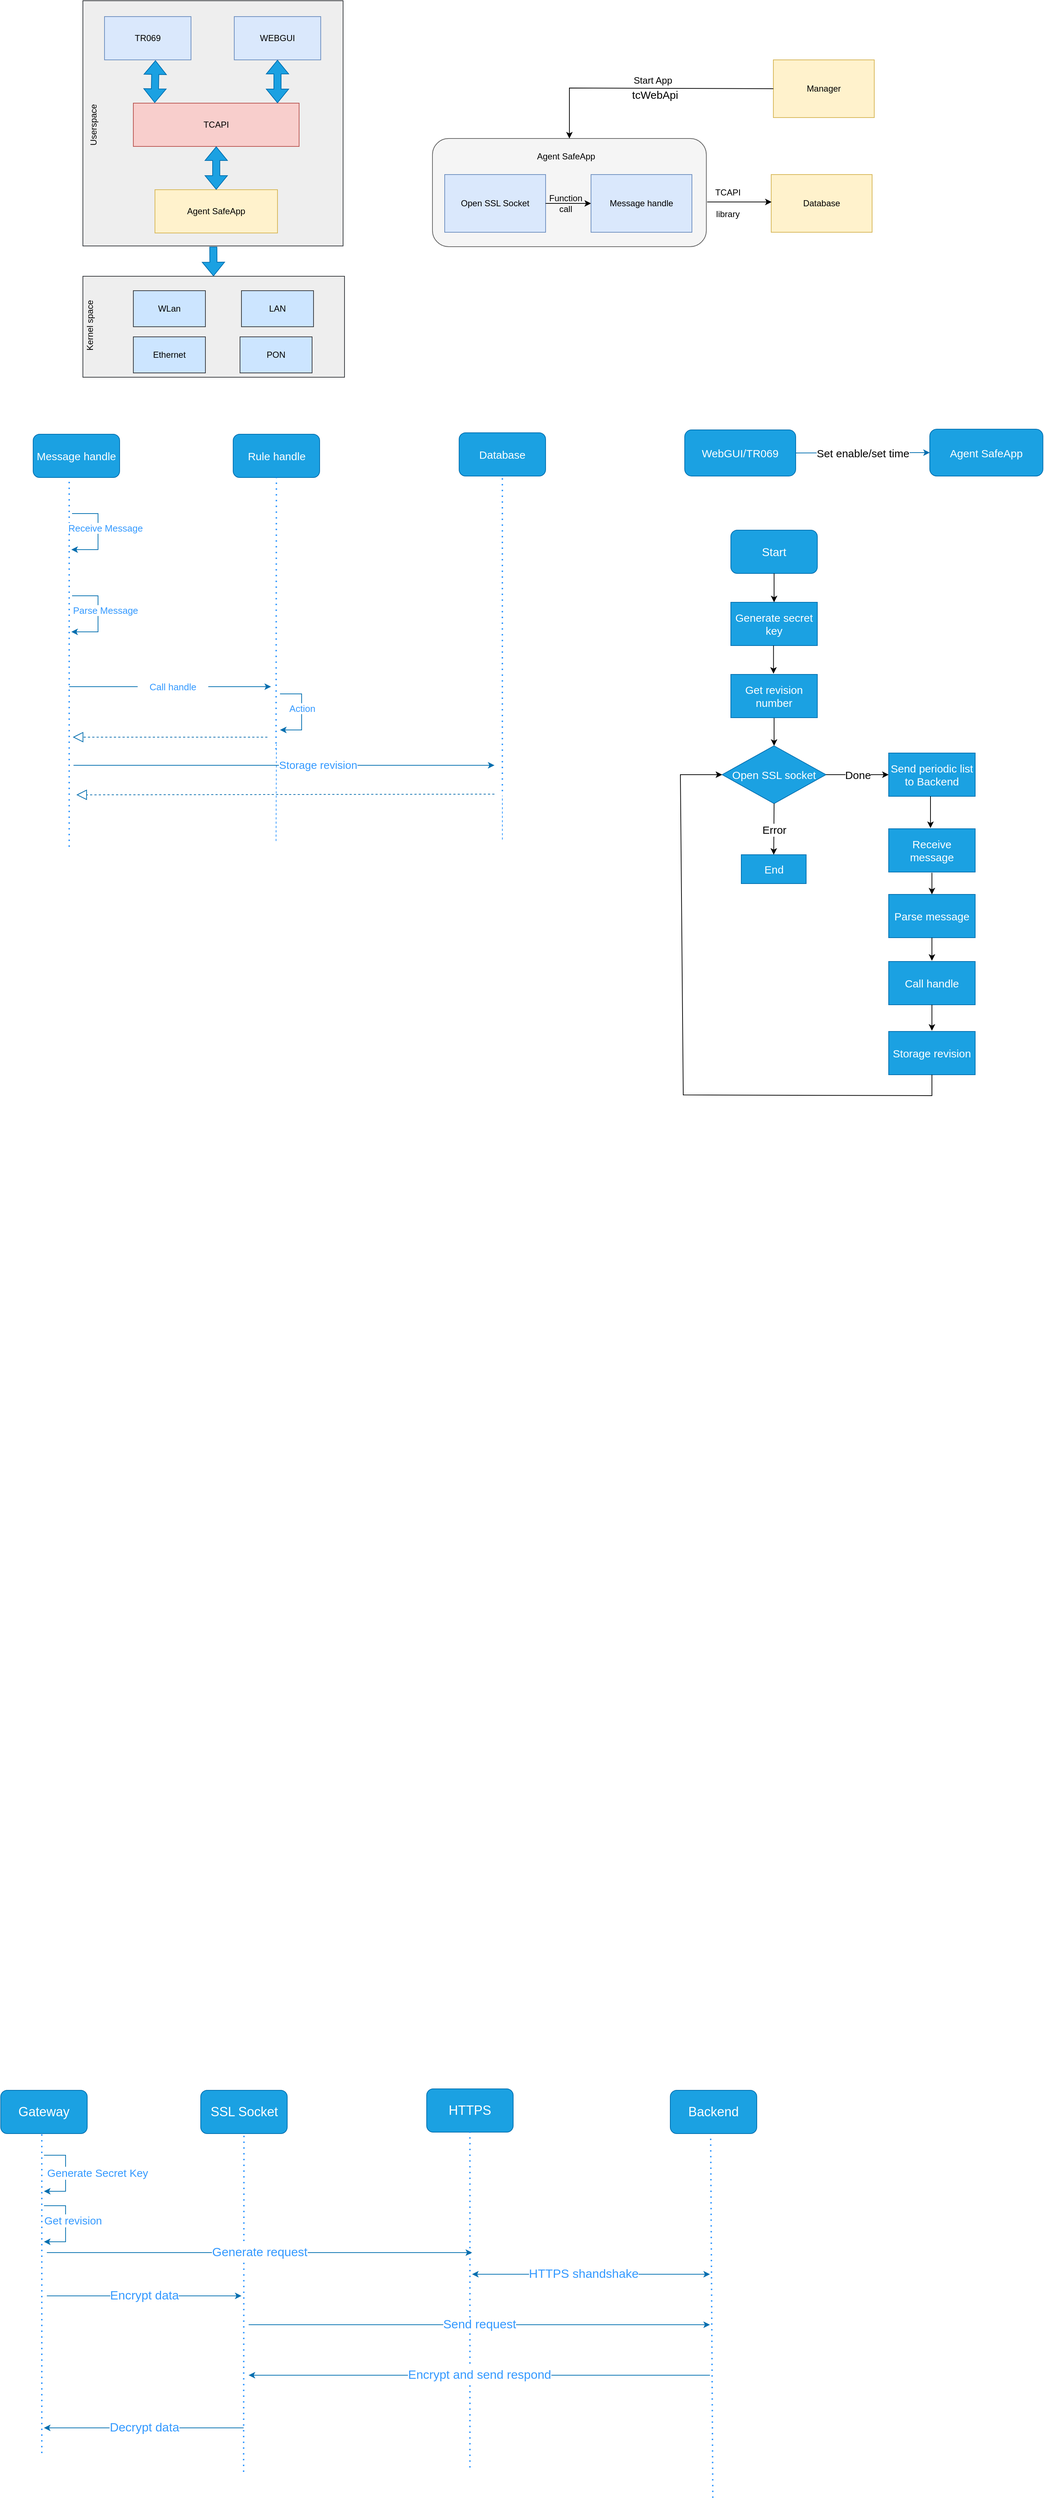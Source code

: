 <mxfile version="17.1.2" type="github">
  <diagram id="qp7meZ9fyToWihRMTy-W" name="Page-1">
    <mxGraphModel dx="1021" dy="529" grid="0" gridSize="10" guides="1" tooltips="1" connect="1" arrows="1" fold="1" page="1" pageScale="1" pageWidth="150000" pageHeight="150000" math="0" shadow="0">
      <root>
        <mxCell id="0" />
        <mxCell id="1" parent="0" />
        <mxCell id="oRzCMFhJWEvcP08ix0-i-83" value="" style="endArrow=none;dashed=1;html=1;rounded=0;fontSize=15;entryX=0.5;entryY=1;entryDx=0;entryDy=0;fontColor=#3399FF;strokeColor=#3399FF;" edge="1" parent="1">
          <mxGeometry width="50" height="50" relative="1" as="geometry">
            <mxPoint x="478" y="1283" as="sourcePoint" />
            <mxPoint x="478.5" y="1149" as="targetPoint" />
            <Array as="points" />
          </mxGeometry>
        </mxCell>
        <mxCell id="mK8-xpyxY12oYqtk83cb-34" value="" style="rounded=1;whiteSpace=wrap;html=1;fillColor=#f5f5f5;fontColor=#333333;strokeColor=#666666;" parent="1" vertex="1">
          <mxGeometry x="695" y="309" width="380" height="150" as="geometry" />
        </mxCell>
        <mxCell id="mK8-xpyxY12oYqtk83cb-23" value="" style="rounded=0;whiteSpace=wrap;html=1;fillColor=#eeeeee;strokeColor=#36393d;" parent="1" vertex="1">
          <mxGeometry x="210" y="500" width="363" height="140" as="geometry" />
        </mxCell>
        <mxCell id="mK8-xpyxY12oYqtk83cb-22" value="" style="rounded=0;whiteSpace=wrap;html=1;fillColor=#eeeeee;strokeColor=#36393d;" parent="1" vertex="1">
          <mxGeometry x="210" y="118" width="361" height="340" as="geometry" />
        </mxCell>
        <mxCell id="mK8-xpyxY12oYqtk83cb-6" value="TR069" style="rounded=0;whiteSpace=wrap;html=1;fillColor=#dae8fc;strokeColor=#6c8ebf;" parent="1" vertex="1">
          <mxGeometry x="240" y="140" width="120" height="60" as="geometry" />
        </mxCell>
        <mxCell id="mK8-xpyxY12oYqtk83cb-7" value="WEBGUI" style="rounded=0;whiteSpace=wrap;html=1;fillColor=#dae8fc;strokeColor=#6c8ebf;" parent="1" vertex="1">
          <mxGeometry x="420" y="140" width="120" height="60" as="geometry" />
        </mxCell>
        <mxCell id="mK8-xpyxY12oYqtk83cb-8" value="TCAPI" style="rounded=0;whiteSpace=wrap;html=1;fillColor=#f8cecc;strokeColor=#b85450;" parent="1" vertex="1">
          <mxGeometry x="280" y="260" width="230" height="60" as="geometry" />
        </mxCell>
        <mxCell id="mK8-xpyxY12oYqtk83cb-10" value="Agent SafeApp" style="rounded=0;whiteSpace=wrap;html=1;fillColor=#fff2cc;strokeColor=#d6b656;" parent="1" vertex="1">
          <mxGeometry x="310" y="380" width="170" height="60" as="geometry" />
        </mxCell>
        <mxCell id="mK8-xpyxY12oYqtk83cb-11" value="" style="shape=flexArrow;endArrow=classic;startArrow=classic;html=1;rounded=0;exitX=0.129;exitY=-0.006;exitDx=0;exitDy=0;exitPerimeter=0;entryX=0.589;entryY=1.011;entryDx=0;entryDy=0;entryPerimeter=0;fillColor=#1ba1e2;strokeColor=#006EAF;" parent="1" source="mK8-xpyxY12oYqtk83cb-8" target="mK8-xpyxY12oYqtk83cb-6" edge="1">
          <mxGeometry width="100" height="100" relative="1" as="geometry">
            <mxPoint x="240" y="320" as="sourcePoint" />
            <mxPoint x="340" y="220" as="targetPoint" />
          </mxGeometry>
        </mxCell>
        <mxCell id="mK8-xpyxY12oYqtk83cb-12" value="" style="shape=flexArrow;endArrow=classic;startArrow=classic;html=1;rounded=0;entryX=0.808;entryY=1;entryDx=0;entryDy=0;entryPerimeter=0;fillColor=#1ba1e2;strokeColor=#006EAF;" parent="1" edge="1">
          <mxGeometry width="100" height="100" relative="1" as="geometry">
            <mxPoint x="480" y="260" as="sourcePoint" />
            <mxPoint x="480" y="200" as="targetPoint" />
          </mxGeometry>
        </mxCell>
        <mxCell id="mK8-xpyxY12oYqtk83cb-13" value="" style="shape=flexArrow;endArrow=classic;startArrow=classic;html=1;rounded=0;entryX=0.5;entryY=1;entryDx=0;entryDy=0;exitX=0.5;exitY=0;exitDx=0;exitDy=0;fillColor=#1ba1e2;strokeColor=#006EAF;" parent="1" source="mK8-xpyxY12oYqtk83cb-10" target="mK8-xpyxY12oYqtk83cb-8" edge="1">
          <mxGeometry width="100" height="100" relative="1" as="geometry">
            <mxPoint x="395.2" y="420" as="sourcePoint" />
            <mxPoint x="394.66" y="340" as="targetPoint" />
          </mxGeometry>
        </mxCell>
        <mxCell id="mK8-xpyxY12oYqtk83cb-16" value="Ethernet" style="rounded=0;whiteSpace=wrap;html=1;fillColor=#cce5ff;strokeColor=#36393d;" parent="1" vertex="1">
          <mxGeometry x="280" y="584" width="100" height="50" as="geometry" />
        </mxCell>
        <mxCell id="mK8-xpyxY12oYqtk83cb-17" value="WLan" style="rounded=0;whiteSpace=wrap;html=1;fillColor=#cce5ff;strokeColor=#36393d;" parent="1" vertex="1">
          <mxGeometry x="280" y="520" width="100" height="50" as="geometry" />
        </mxCell>
        <mxCell id="mK8-xpyxY12oYqtk83cb-18" value="LAN" style="rounded=0;whiteSpace=wrap;html=1;fillColor=#cce5ff;strokeColor=#36393d;" parent="1" vertex="1">
          <mxGeometry x="430" y="520" width="100" height="50" as="geometry" />
        </mxCell>
        <mxCell id="mK8-xpyxY12oYqtk83cb-19" value="PON" style="rounded=0;whiteSpace=wrap;html=1;fillColor=#cce5ff;strokeColor=#36393d;" parent="1" vertex="1">
          <mxGeometry x="428" y="584" width="100" height="50" as="geometry" />
        </mxCell>
        <mxCell id="mK8-xpyxY12oYqtk83cb-24" value="Userspace" style="text;html=1;strokeColor=none;fillColor=none;align=center;verticalAlign=middle;whiteSpace=wrap;rounded=0;rotation=-90;" parent="1" vertex="1">
          <mxGeometry x="170" y="270" width="110" height="40" as="geometry" />
        </mxCell>
        <mxCell id="mK8-xpyxY12oYqtk83cb-25" value="Kernel space" style="text;html=1;strokeColor=none;fillColor=none;align=center;verticalAlign=middle;whiteSpace=wrap;rounded=0;rotation=-90;" parent="1" vertex="1">
          <mxGeometry x="165" y="548" width="110" height="40" as="geometry" />
        </mxCell>
        <mxCell id="mK8-xpyxY12oYqtk83cb-28" value="" style="shape=flexArrow;endArrow=classic;html=1;rounded=0;fillColor=#1ba1e2;strokeColor=#006EAF;" parent="1" target="mK8-xpyxY12oYqtk83cb-23" edge="1">
          <mxGeometry width="50" height="50" relative="1" as="geometry">
            <mxPoint x="391" y="459" as="sourcePoint" />
            <mxPoint x="389" y="497" as="targetPoint" />
          </mxGeometry>
        </mxCell>
        <mxCell id="mK8-xpyxY12oYqtk83cb-30" value="Open SSL Socket" style="rounded=0;whiteSpace=wrap;html=1;fillColor=#dae8fc;strokeColor=#6c8ebf;" parent="1" vertex="1">
          <mxGeometry x="712" y="359" width="140" height="80" as="geometry" />
        </mxCell>
        <mxCell id="mK8-xpyxY12oYqtk83cb-31" value="Message handle" style="rounded=0;whiteSpace=wrap;html=1;fillColor=#dae8fc;strokeColor=#6c8ebf;" parent="1" vertex="1">
          <mxGeometry x="915" y="359" width="140" height="80" as="geometry" />
        </mxCell>
        <mxCell id="mK8-xpyxY12oYqtk83cb-32" value="Database" style="rounded=0;whiteSpace=wrap;html=1;fillColor=#fff2cc;strokeColor=#d6b656;" parent="1" vertex="1">
          <mxGeometry x="1165" y="359" width="140" height="80" as="geometry" />
        </mxCell>
        <mxCell id="mK8-xpyxY12oYqtk83cb-33" value="Manager" style="rounded=0;whiteSpace=wrap;html=1;fillColor=#fff2cc;strokeColor=#d6b656;" parent="1" vertex="1">
          <mxGeometry x="1168" y="200" width="140" height="80" as="geometry" />
        </mxCell>
        <mxCell id="mK8-xpyxY12oYqtk83cb-35" value="" style="endArrow=classic;html=1;rounded=0;exitX=1;exitY=0.5;exitDx=0;exitDy=0;entryX=0;entryY=0.5;entryDx=0;entryDy=0;" parent="1" source="mK8-xpyxY12oYqtk83cb-30" target="mK8-xpyxY12oYqtk83cb-31" edge="1">
          <mxGeometry width="50" height="50" relative="1" as="geometry">
            <mxPoint x="855" y="419" as="sourcePoint" />
            <mxPoint x="905" y="369" as="targetPoint" />
          </mxGeometry>
        </mxCell>
        <mxCell id="oRzCMFhJWEvcP08ix0-i-1" value="Agent SafeApp" style="text;html=1;strokeColor=none;fillColor=none;align=center;verticalAlign=middle;whiteSpace=wrap;rounded=0;" vertex="1" parent="1">
          <mxGeometry x="797.5" y="319" width="165" height="30" as="geometry" />
        </mxCell>
        <mxCell id="oRzCMFhJWEvcP08ix0-i-2" value="" style="endArrow=classic;html=1;rounded=0;entryX=0.5;entryY=0;entryDx=0;entryDy=0;exitX=0;exitY=0.5;exitDx=0;exitDy=0;" edge="1" parent="1" source="mK8-xpyxY12oYqtk83cb-33" target="mK8-xpyxY12oYqtk83cb-34">
          <mxGeometry width="50" height="50" relative="1" as="geometry">
            <mxPoint x="825" y="269" as="sourcePoint" />
            <mxPoint x="875" y="219" as="targetPoint" />
            <Array as="points">
              <mxPoint x="885" y="239" />
            </Array>
          </mxGeometry>
        </mxCell>
        <mxCell id="oRzCMFhJWEvcP08ix0-i-3" value="Start App" style="text;html=1;strokeColor=none;fillColor=none;align=center;verticalAlign=middle;whiteSpace=wrap;rounded=0;fontSize=13;" vertex="1" parent="1">
          <mxGeometry x="927" y="213" width="148" height="30" as="geometry" />
        </mxCell>
        <mxCell id="oRzCMFhJWEvcP08ix0-i-4" value="" style="endArrow=classic;html=1;rounded=0;entryX=0.004;entryY=0.475;entryDx=0;entryDy=0;exitX=1.003;exitY=0.587;exitDx=0;exitDy=0;exitPerimeter=0;entryPerimeter=0;" edge="1" parent="1" source="mK8-xpyxY12oYqtk83cb-34" target="mK8-xpyxY12oYqtk83cb-32">
          <mxGeometry width="50" height="50" relative="1" as="geometry">
            <mxPoint x="1075" y="449" as="sourcePoint" />
            <mxPoint x="1125" y="399" as="targetPoint" />
          </mxGeometry>
        </mxCell>
        <mxCell id="oRzCMFhJWEvcP08ix0-i-5" value="TCAPI" style="text;html=1;strokeColor=none;fillColor=none;align=center;verticalAlign=middle;whiteSpace=wrap;rounded=0;" vertex="1" parent="1">
          <mxGeometry x="1075" y="369" width="60" height="30" as="geometry" />
        </mxCell>
        <mxCell id="oRzCMFhJWEvcP08ix0-i-6" value="library" style="text;html=1;strokeColor=none;fillColor=none;align=center;verticalAlign=middle;whiteSpace=wrap;rounded=0;" vertex="1" parent="1">
          <mxGeometry x="1075" y="399" width="60" height="30" as="geometry" />
        </mxCell>
        <mxCell id="oRzCMFhJWEvcP08ix0-i-10" value="Function&lt;br&gt;call" style="text;html=1;strokeColor=none;fillColor=none;align=center;verticalAlign=middle;whiteSpace=wrap;rounded=0;" vertex="1" parent="1">
          <mxGeometry x="850" y="379" width="60" height="40" as="geometry" />
        </mxCell>
        <mxCell id="oRzCMFhJWEvcP08ix0-i-14" value="" style="endArrow=none;dashed=1;html=1;dashPattern=1 3;strokeWidth=2;rounded=0;fontColor=#3399FF;strokeColor=#3399FF;" edge="1" parent="1">
          <mxGeometry width="50" height="50" relative="1" as="geometry">
            <mxPoint x="191" y="1291" as="sourcePoint" />
            <mxPoint x="191" y="779" as="targetPoint" />
          </mxGeometry>
        </mxCell>
        <mxCell id="oRzCMFhJWEvcP08ix0-i-15" value="Message handle" style="rounded=1;whiteSpace=wrap;html=1;fillColor=#1ba1e2;fontColor=#ffffff;strokeColor=#006EAF;fontSize=15;" vertex="1" parent="1">
          <mxGeometry x="141" y="719" width="120" height="60" as="geometry" />
        </mxCell>
        <mxCell id="oRzCMFhJWEvcP08ix0-i-21" value="&lt;font style=&quot;font-size: 13px&quot;&gt;Parse Message&lt;/font&gt;" style="endArrow=classic;html=1;rounded=0;fillColor=#1ba1e2;strokeColor=#006EAF;fontColor=#3399FF;" edge="1" parent="1">
          <mxGeometry x="-0.091" y="10" relative="1" as="geometry">
            <mxPoint x="195" y="943" as="sourcePoint" />
            <mxPoint x="194" y="993" as="targetPoint" />
            <Array as="points">
              <mxPoint x="231" y="943" />
              <mxPoint x="231" y="993" />
            </Array>
            <mxPoint as="offset" />
          </mxGeometry>
        </mxCell>
        <mxCell id="oRzCMFhJWEvcP08ix0-i-25" value="Rule handle" style="rounded=1;whiteSpace=wrap;html=1;fillColor=#1ba1e2;fontColor=#ffffff;strokeColor=#006EAF;fontSize=15;" vertex="1" parent="1">
          <mxGeometry x="418.5" y="719" width="120" height="60" as="geometry" />
        </mxCell>
        <mxCell id="oRzCMFhJWEvcP08ix0-i-26" value="" style="endArrow=none;dashed=1;html=1;dashPattern=1 3;strokeWidth=2;rounded=0;entryX=0.5;entryY=1;entryDx=0;entryDy=0;fontColor=#3399FF;strokeColor=#3399FF;" edge="1" parent="1" target="oRzCMFhJWEvcP08ix0-i-25">
          <mxGeometry width="50" height="50" relative="1" as="geometry">
            <mxPoint x="478" y="1156" as="sourcePoint" />
            <mxPoint x="541" y="829" as="targetPoint" />
          </mxGeometry>
        </mxCell>
        <mxCell id="oRzCMFhJWEvcP08ix0-i-28" value="" style="endArrow=classic;html=1;rounded=0;fillColor=#1ba1e2;strokeColor=#006EAF;startArrow=none;" edge="1" parent="1" source="oRzCMFhJWEvcP08ix0-i-30">
          <mxGeometry width="50" height="50" relative="1" as="geometry">
            <mxPoint x="201" y="1069" as="sourcePoint" />
            <mxPoint x="471" y="1069" as="targetPoint" />
          </mxGeometry>
        </mxCell>
        <mxCell id="oRzCMFhJWEvcP08ix0-i-29" value="&lt;font style=&quot;font-size: 13px&quot;&gt;Action&lt;/font&gt;" style="endArrow=classic;html=1;rounded=0;fillColor=#1ba1e2;strokeColor=#006EAF;fontColor=#3399FF;" edge="1" parent="1">
          <mxGeometry x="-0.091" relative="1" as="geometry">
            <mxPoint x="483.5" y="1079" as="sourcePoint" />
            <mxPoint x="483.5" y="1129" as="targetPoint" />
            <Array as="points">
              <mxPoint x="513.5" y="1079" />
              <mxPoint x="513.5" y="1129" />
            </Array>
            <mxPoint as="offset" />
          </mxGeometry>
        </mxCell>
        <mxCell id="oRzCMFhJWEvcP08ix0-i-32" value="" style="endArrow=block;dashed=1;endFill=0;endSize=12;html=1;rounded=0;fillColor=#1ba1e2;strokeColor=#006EAF;" edge="1" parent="1">
          <mxGeometry width="160" relative="1" as="geometry">
            <mxPoint x="466" y="1139" as="sourcePoint" />
            <mxPoint x="196" y="1139" as="targetPoint" />
          </mxGeometry>
        </mxCell>
        <mxCell id="oRzCMFhJWEvcP08ix0-i-43" value="Open SSL socket" style="rhombus;whiteSpace=wrap;html=1;fillColor=#1ba1e2;fontColor=#ffffff;strokeColor=#006EAF;fontSize=15;" vertex="1" parent="1">
          <mxGeometry x="1097" y="1151" width="144" height="80" as="geometry" />
        </mxCell>
        <mxCell id="oRzCMFhJWEvcP08ix0-i-47" value="" style="endArrow=classic;html=1;rounded=0;entryX=0.5;entryY=0;entryDx=0;entryDy=0;" edge="1" parent="1" target="oRzCMFhJWEvcP08ix0-i-43">
          <mxGeometry width="50" height="50" relative="1" as="geometry">
            <mxPoint x="1169" y="1102" as="sourcePoint" />
            <mxPoint x="1239" y="1102" as="targetPoint" />
          </mxGeometry>
        </mxCell>
        <mxCell id="oRzCMFhJWEvcP08ix0-i-48" value="End" style="rounded=0;whiteSpace=wrap;html=1;fillColor=#1ba1e2;fontColor=#ffffff;strokeColor=#006EAF;fontSize=15;" vertex="1" parent="1">
          <mxGeometry x="1123.5" y="1302" width="90" height="40" as="geometry" />
        </mxCell>
        <mxCell id="oRzCMFhJWEvcP08ix0-i-49" value="Receive message" style="rounded=0;whiteSpace=wrap;html=1;fillColor=#1ba1e2;fontColor=#ffffff;strokeColor=#006EAF;fontSize=15;" vertex="1" parent="1">
          <mxGeometry x="1328" y="1266" width="120" height="60" as="geometry" />
        </mxCell>
        <mxCell id="oRzCMFhJWEvcP08ix0-i-50" value="E" style="endArrow=classic;html=1;rounded=0;entryX=0.5;entryY=0;entryDx=0;entryDy=0;exitX=0.5;exitY=1;exitDx=0;exitDy=0;" edge="1" parent="1" source="oRzCMFhJWEvcP08ix0-i-43" target="oRzCMFhJWEvcP08ix0-i-48">
          <mxGeometry relative="1" as="geometry">
            <mxPoint x="1099" y="1252" as="sourcePoint" />
            <mxPoint x="1199" y="1252" as="targetPoint" />
          </mxGeometry>
        </mxCell>
        <mxCell id="oRzCMFhJWEvcP08ix0-i-51" value="Error" style="edgeLabel;resizable=0;html=1;align=center;verticalAlign=middle;fontSize=15;" connectable="0" vertex="1" parent="oRzCMFhJWEvcP08ix0-i-50">
          <mxGeometry relative="1" as="geometry" />
        </mxCell>
        <mxCell id="oRzCMFhJWEvcP08ix0-i-52" value="" style="endArrow=classic;html=1;rounded=0;exitX=1;exitY=0.5;exitDx=0;exitDy=0;entryX=0;entryY=0.5;entryDx=0;entryDy=0;" edge="1" parent="1" source="oRzCMFhJWEvcP08ix0-i-43" target="oRzCMFhJWEvcP08ix0-i-86">
          <mxGeometry relative="1" as="geometry">
            <mxPoint x="1219" y="1192" as="sourcePoint" />
            <mxPoint x="1319" y="1192" as="targetPoint" />
          </mxGeometry>
        </mxCell>
        <mxCell id="oRzCMFhJWEvcP08ix0-i-53" value="Done" style="edgeLabel;resizable=0;html=1;align=center;verticalAlign=middle;fontSize=15;" connectable="0" vertex="1" parent="oRzCMFhJWEvcP08ix0-i-52">
          <mxGeometry relative="1" as="geometry" />
        </mxCell>
        <mxCell id="oRzCMFhJWEvcP08ix0-i-54" value="Generate secret key" style="rounded=0;whiteSpace=wrap;html=1;fillColor=#1ba1e2;fontColor=#ffffff;strokeColor=#006EAF;fontSize=15;" vertex="1" parent="1">
          <mxGeometry x="1109" y="952" width="120" height="60" as="geometry" />
        </mxCell>
        <mxCell id="oRzCMFhJWEvcP08ix0-i-56" value="Start" style="rounded=1;whiteSpace=wrap;html=1;fillColor=#1ba1e2;fontColor=#ffffff;strokeColor=#006EAF;fontSize=16;" vertex="1" parent="1">
          <mxGeometry x="1109" y="852" width="120" height="60" as="geometry" />
        </mxCell>
        <mxCell id="oRzCMFhJWEvcP08ix0-i-57" value="" style="endArrow=classic;html=1;rounded=0;entryX=0.5;entryY=0;entryDx=0;entryDy=0;exitX=0.5;exitY=1;exitDx=0;exitDy=0;" edge="1" parent="1" source="oRzCMFhJWEvcP08ix0-i-56" target="oRzCMFhJWEvcP08ix0-i-54">
          <mxGeometry width="50" height="50" relative="1" as="geometry">
            <mxPoint x="1099" y="1012" as="sourcePoint" />
            <mxPoint x="1149" y="962" as="targetPoint" />
          </mxGeometry>
        </mxCell>
        <mxCell id="oRzCMFhJWEvcP08ix0-i-59" value="Get revision number" style="rounded=0;whiteSpace=wrap;html=1;fillColor=#1ba1e2;fontColor=#ffffff;strokeColor=#006EAF;fontSize=15;" vertex="1" parent="1">
          <mxGeometry x="1109" y="1052" width="120" height="60" as="geometry" />
        </mxCell>
        <mxCell id="oRzCMFhJWEvcP08ix0-i-62" value="" style="edgeStyle=orthogonalEdgeStyle;rounded=0;orthogonalLoop=1;jettySize=auto;html=1;" edge="1" parent="1">
          <mxGeometry relative="1" as="geometry">
            <mxPoint x="1168.2" y="1012" as="sourcePoint" />
            <mxPoint x="1168.2" y="1051" as="targetPoint" />
          </mxGeometry>
        </mxCell>
        <mxCell id="oRzCMFhJWEvcP08ix0-i-63" value="Parse message" style="rounded=0;whiteSpace=wrap;html=1;fillColor=#1ba1e2;fontColor=#ffffff;strokeColor=#006EAF;fontSize=15;" vertex="1" parent="1">
          <mxGeometry x="1328" y="1357" width="120" height="60" as="geometry" />
        </mxCell>
        <mxCell id="oRzCMFhJWEvcP08ix0-i-64" value="" style="endArrow=classic;html=1;rounded=0;entryX=0.5;entryY=0;entryDx=0;entryDy=0;" edge="1" parent="1" target="oRzCMFhJWEvcP08ix0-i-63">
          <mxGeometry width="50" height="50" relative="1" as="geometry">
            <mxPoint x="1388" y="1327" as="sourcePoint" />
            <mxPoint x="1598" y="1307" as="targetPoint" />
          </mxGeometry>
        </mxCell>
        <mxCell id="oRzCMFhJWEvcP08ix0-i-65" value="Call handle" style="rounded=0;whiteSpace=wrap;html=1;fillColor=#1ba1e2;fontColor=#ffffff;strokeColor=#006EAF;fontSize=15;" vertex="1" parent="1">
          <mxGeometry x="1328" y="1450" width="120" height="60" as="geometry" />
        </mxCell>
        <mxCell id="oRzCMFhJWEvcP08ix0-i-66" value="" style="endArrow=classic;html=1;rounded=0;exitX=0.5;exitY=1;exitDx=0;exitDy=0;" edge="1" parent="1" source="oRzCMFhJWEvcP08ix0-i-63">
          <mxGeometry width="50" height="50" relative="1" as="geometry">
            <mxPoint x="1385" y="1415" as="sourcePoint" />
            <mxPoint x="1388" y="1449" as="targetPoint" />
          </mxGeometry>
        </mxCell>
        <mxCell id="oRzCMFhJWEvcP08ix0-i-67" value="Storage revision" style="rounded=0;whiteSpace=wrap;html=1;fillColor=#1ba1e2;fontColor=#ffffff;strokeColor=#006EAF;fontSize=15;" vertex="1" parent="1">
          <mxGeometry x="1328" y="1547" width="120" height="60" as="geometry" />
        </mxCell>
        <mxCell id="oRzCMFhJWEvcP08ix0-i-68" value="" style="endArrow=classic;html=1;rounded=0;exitX=0.5;exitY=1;exitDx=0;exitDy=0;" edge="1" parent="1" source="oRzCMFhJWEvcP08ix0-i-65">
          <mxGeometry width="50" height="50" relative="1" as="geometry">
            <mxPoint x="1387.47" y="1587" as="sourcePoint" />
            <mxPoint x="1388" y="1546" as="targetPoint" />
          </mxGeometry>
        </mxCell>
        <mxCell id="oRzCMFhJWEvcP08ix0-i-69" value="" style="endArrow=classic;html=1;rounded=0;exitX=0.5;exitY=1;exitDx=0;exitDy=0;entryX=0;entryY=0.5;entryDx=0;entryDy=0;" edge="1" parent="1" source="oRzCMFhJWEvcP08ix0-i-67" target="oRzCMFhJWEvcP08ix0-i-43">
          <mxGeometry width="50" height="50" relative="1" as="geometry">
            <mxPoint x="1398.47" y="1492" as="sourcePoint" />
            <mxPoint x="1039" y="1182" as="targetPoint" />
            <Array as="points">
              <mxPoint x="1388" y="1636" />
              <mxPoint x="1043" y="1635" />
              <mxPoint x="1039" y="1191" />
            </Array>
          </mxGeometry>
        </mxCell>
        <mxCell id="oRzCMFhJWEvcP08ix0-i-71" value="&lt;font style=&quot;font-size: 15px&quot;&gt;Database&lt;/font&gt;" style="rounded=1;whiteSpace=wrap;html=1;fillColor=#1ba1e2;fontColor=#ffffff;strokeColor=#006EAF;" vertex="1" parent="1">
          <mxGeometry x="732" y="717" width="120" height="60" as="geometry" />
        </mxCell>
        <mxCell id="oRzCMFhJWEvcP08ix0-i-72" value="" style="endArrow=none;dashed=1;html=1;dashPattern=1 3;strokeWidth=2;rounded=0;entryX=0.5;entryY=1;entryDx=0;entryDy=0;fontColor=#3399FF;strokeColor=#3399FF;" edge="1" parent="1" target="oRzCMFhJWEvcP08ix0-i-71">
          <mxGeometry width="50" height="50" relative="1" as="geometry">
            <mxPoint x="792" y="1214" as="sourcePoint" />
            <mxPoint x="854.5" y="827" as="targetPoint" />
          </mxGeometry>
        </mxCell>
        <mxCell id="oRzCMFhJWEvcP08ix0-i-77" value="" style="endArrow=classic;html=1;rounded=0;fontSize=15;fillColor=#1ba1e2;strokeColor=#006EAF;" edge="1" parent="1">
          <mxGeometry relative="1" as="geometry">
            <mxPoint x="197" y="1178" as="sourcePoint" />
            <mxPoint x="781" y="1178" as="targetPoint" />
          </mxGeometry>
        </mxCell>
        <mxCell id="oRzCMFhJWEvcP08ix0-i-78" value="Storage revision" style="edgeLabel;resizable=0;html=1;align=center;verticalAlign=middle;fontSize=15;fontColor=#3399FF;" connectable="0" vertex="1" parent="oRzCMFhJWEvcP08ix0-i-77">
          <mxGeometry relative="1" as="geometry">
            <mxPoint x="47" y="-1" as="offset" />
          </mxGeometry>
        </mxCell>
        <mxCell id="oRzCMFhJWEvcP08ix0-i-81" value="" style="endArrow=block;dashed=1;endFill=0;endSize=12;html=1;rounded=0;fillColor=#1ba1e2;strokeColor=#006EAF;" edge="1" parent="1">
          <mxGeometry width="160" relative="1" as="geometry">
            <mxPoint x="781" y="1218.0" as="sourcePoint" />
            <mxPoint x="201" y="1219" as="targetPoint" />
          </mxGeometry>
        </mxCell>
        <mxCell id="oRzCMFhJWEvcP08ix0-i-85" value="" style="endArrow=none;dashed=1;html=1;rounded=0;fontSize=15;fontColor=#3399FF;strokeColor=#3399FF;" edge="1" parent="1">
          <mxGeometry width="50" height="50" relative="1" as="geometry">
            <mxPoint x="792" y="1281" as="sourcePoint" />
            <mxPoint x="792" y="1220" as="targetPoint" />
          </mxGeometry>
        </mxCell>
        <mxCell id="oRzCMFhJWEvcP08ix0-i-86" value="Send periodic list to Backend" style="rounded=0;whiteSpace=wrap;html=1;fillColor=#1ba1e2;fontColor=#ffffff;strokeColor=#006EAF;fontSize=15;" vertex="1" parent="1">
          <mxGeometry x="1328" y="1161" width="120" height="60" as="geometry" />
        </mxCell>
        <mxCell id="oRzCMFhJWEvcP08ix0-i-87" value="" style="endArrow=classic;html=1;rounded=0;" edge="1" parent="1">
          <mxGeometry width="50" height="50" relative="1" as="geometry">
            <mxPoint x="1386" y="1221" as="sourcePoint" />
            <mxPoint x="1386" y="1265" as="targetPoint" />
          </mxGeometry>
        </mxCell>
        <mxCell id="oRzCMFhJWEvcP08ix0-i-89" value="WebGUI/TR069" style="rounded=1;whiteSpace=wrap;html=1;fontSize=15;fillColor=#1ba1e2;fontColor=#ffffff;strokeColor=#006EAF;" vertex="1" parent="1">
          <mxGeometry x="1045" y="713" width="154" height="64" as="geometry" />
        </mxCell>
        <mxCell id="oRzCMFhJWEvcP08ix0-i-90" value="Agent SafeApp" style="rounded=1;whiteSpace=wrap;html=1;fontSize=15;fillColor=#1ba1e2;fontColor=#ffffff;strokeColor=#006EAF;" vertex="1" parent="1">
          <mxGeometry x="1385" y="712" width="157" height="65" as="geometry" />
        </mxCell>
        <mxCell id="oRzCMFhJWEvcP08ix0-i-91" value="Set enable/set time" style="endArrow=classic;html=1;rounded=0;fontSize=15;entryX=0;entryY=0.5;entryDx=0;entryDy=0;exitX=1;exitY=0.5;exitDx=0;exitDy=0;fillColor=#1ba1e2;strokeColor=#006EAF;" edge="1" parent="1" source="oRzCMFhJWEvcP08ix0-i-89" target="oRzCMFhJWEvcP08ix0-i-90">
          <mxGeometry relative="1" as="geometry">
            <mxPoint x="1205" y="740" as="sourcePoint" />
            <mxPoint x="1305" y="740" as="targetPoint" />
          </mxGeometry>
        </mxCell>
        <mxCell id="oRzCMFhJWEvcP08ix0-i-93" value="tcWebApi" style="text;html=1;strokeColor=none;fillColor=none;align=center;verticalAlign=middle;whiteSpace=wrap;rounded=0;fontSize=15;" vertex="1" parent="1">
          <mxGeometry x="974" y="233" width="60" height="30" as="geometry" />
        </mxCell>
        <mxCell id="oRzCMFhJWEvcP08ix0-i-98" value="" style="endArrow=none;dashed=1;html=1;dashPattern=1 3;strokeWidth=2;rounded=0;fontColor=#3399FF;strokeColor=#3399FF;" edge="1" parent="1">
          <mxGeometry width="50" height="50" relative="1" as="geometry">
            <mxPoint x="153" y="3518" as="sourcePoint" />
            <mxPoint x="153" y="3073" as="targetPoint" />
          </mxGeometry>
        </mxCell>
        <mxCell id="oRzCMFhJWEvcP08ix0-i-99" value="Gateway" style="rounded=1;whiteSpace=wrap;html=1;fillColor=#1ba1e2;fontColor=#ffffff;strokeColor=#006EAF;fontSize=18;" vertex="1" parent="1">
          <mxGeometry x="96" y="3015" width="120" height="60" as="geometry" />
        </mxCell>
        <mxCell id="oRzCMFhJWEvcP08ix0-i-100" value="&lt;font style=&quot;font-size: 15px;&quot;&gt;Get revision&lt;/font&gt;" style="endArrow=classic;html=1;rounded=0;fillColor=#1ba1e2;strokeColor=#006EAF;fontSize=15;fontColor=#3399FF;" edge="1" parent="1">
          <mxGeometry x="-0.091" y="10" relative="1" as="geometry">
            <mxPoint x="156" y="3175" as="sourcePoint" />
            <mxPoint x="156" y="3225" as="targetPoint" />
            <Array as="points">
              <mxPoint x="186" y="3175" />
              <mxPoint x="186" y="3225" />
            </Array>
            <mxPoint as="offset" />
          </mxGeometry>
        </mxCell>
        <mxCell id="oRzCMFhJWEvcP08ix0-i-103" value="SSL Socket" style="rounded=1;whiteSpace=wrap;html=1;fillColor=#1ba1e2;fontColor=#ffffff;strokeColor=#006EAF;fontSize=18;" vertex="1" parent="1">
          <mxGeometry x="373.5" y="3015" width="120" height="60" as="geometry" />
        </mxCell>
        <mxCell id="oRzCMFhJWEvcP08ix0-i-104" value="" style="endArrow=none;dashed=1;html=1;dashPattern=1 3;strokeWidth=2;rounded=0;entryX=0.5;entryY=1;entryDx=0;entryDy=0;fontColor=#3399FF;strokeColor=#3399FF;" edge="1" parent="1" target="oRzCMFhJWEvcP08ix0-i-103">
          <mxGeometry width="50" height="50" relative="1" as="geometry">
            <mxPoint x="433" y="3544" as="sourcePoint" />
            <mxPoint x="496" y="3125" as="targetPoint" />
          </mxGeometry>
        </mxCell>
        <mxCell id="oRzCMFhJWEvcP08ix0-i-110" value="&lt;font style=&quot;font-size: 15px;&quot;&gt;Generate Secret Key&lt;/font&gt;" style="endArrow=classic;html=1;rounded=0;fillColor=#1ba1e2;strokeColor=#006EAF;fontSize=15;fontColor=#3399FF;" edge="1" parent="1">
          <mxGeometry y="44" relative="1" as="geometry">
            <mxPoint x="156" y="3105" as="sourcePoint" />
            <mxPoint x="156" y="3155" as="targetPoint" />
            <Array as="points">
              <mxPoint x="186" y="3105" />
              <mxPoint x="186" y="3155" />
            </Array>
            <mxPoint y="-1" as="offset" />
          </mxGeometry>
        </mxCell>
        <mxCell id="oRzCMFhJWEvcP08ix0-i-111" value="&lt;font style=&quot;font-size: 18px;&quot;&gt;HTTPS&lt;/font&gt;" style="rounded=1;whiteSpace=wrap;html=1;fillColor=#1ba1e2;fontColor=#ffffff;strokeColor=#006EAF;fontSize=18;" vertex="1" parent="1">
          <mxGeometry x="687" y="3013" width="120" height="60" as="geometry" />
        </mxCell>
        <mxCell id="oRzCMFhJWEvcP08ix0-i-112" value="" style="endArrow=none;dashed=1;html=1;dashPattern=1 3;strokeWidth=2;rounded=0;entryX=0.5;entryY=1;entryDx=0;entryDy=0;fontColor=#3399FF;strokeColor=#3399FF;" edge="1" parent="1" target="oRzCMFhJWEvcP08ix0-i-111">
          <mxGeometry width="50" height="50" relative="1" as="geometry">
            <mxPoint x="747" y="3538" as="sourcePoint" />
            <mxPoint x="809.5" y="3123" as="targetPoint" />
          </mxGeometry>
        </mxCell>
        <mxCell id="oRzCMFhJWEvcP08ix0-i-118" value="&lt;font style=&quot;font-size: 18px;&quot;&gt;Backend&lt;/font&gt;" style="rounded=1;whiteSpace=wrap;html=1;fillColor=#1ba1e2;fontColor=#ffffff;strokeColor=#006EAF;fontSize=18;" vertex="1" parent="1">
          <mxGeometry x="1025" y="3015" width="120" height="60" as="geometry" />
        </mxCell>
        <mxCell id="oRzCMFhJWEvcP08ix0-i-119" value="" style="endArrow=classic;html=1;rounded=0;fontSize=17;fillColor=#1ba1e2;strokeColor=#006EAF;" edge="1" parent="1">
          <mxGeometry relative="1" as="geometry">
            <mxPoint x="160" y="3240" as="sourcePoint" />
            <mxPoint x="750" y="3240" as="targetPoint" />
          </mxGeometry>
        </mxCell>
        <mxCell id="oRzCMFhJWEvcP08ix0-i-120" value="Generate request" style="edgeLabel;resizable=0;html=1;align=center;verticalAlign=middle;fontSize=17;fontColor=#3399FF;" connectable="0" vertex="1" parent="oRzCMFhJWEvcP08ix0-i-119">
          <mxGeometry relative="1" as="geometry" />
        </mxCell>
        <mxCell id="oRzCMFhJWEvcP08ix0-i-121" value="Encrypt data" style="endArrow=classic;html=1;rounded=0;fontSize=17;fontColor=#3399FF;fillColor=#1ba1e2;strokeColor=#006EAF;" edge="1" parent="1">
          <mxGeometry relative="1" as="geometry">
            <mxPoint x="160" y="3300" as="sourcePoint" />
            <mxPoint x="430" y="3300" as="targetPoint" />
          </mxGeometry>
        </mxCell>
        <mxCell id="oRzCMFhJWEvcP08ix0-i-123" value="" style="endArrow=none;dashed=1;html=1;dashPattern=1 3;strokeWidth=2;rounded=0;fontColor=#3399FF;strokeColor=#3399FF;" edge="1" parent="1">
          <mxGeometry width="50" height="50" relative="1" as="geometry">
            <mxPoint x="1084" y="3580" as="sourcePoint" />
            <mxPoint x="1081" y="3077" as="targetPoint" />
          </mxGeometry>
        </mxCell>
        <mxCell id="oRzCMFhJWEvcP08ix0-i-124" value="" style="endArrow=classic;startArrow=classic;html=1;rounded=0;fontSize=13;fontColor=#3399FF;fillColor=#1ba1e2;strokeColor=#006EAF;" edge="1" parent="1">
          <mxGeometry width="50" height="50" relative="1" as="geometry">
            <mxPoint x="750" y="3270" as="sourcePoint" />
            <mxPoint x="1080" y="3270" as="targetPoint" />
          </mxGeometry>
        </mxCell>
        <mxCell id="oRzCMFhJWEvcP08ix0-i-125" value="HTTPS shandshake" style="text;html=1;strokeColor=none;fillColor=none;align=center;verticalAlign=middle;whiteSpace=wrap;rounded=0;fontSize=17;fontColor=#3399FF;labelBackgroundColor=default;" vertex="1" parent="1">
          <mxGeometry x="800" y="3250" width="210" height="40" as="geometry" />
        </mxCell>
        <mxCell id="oRzCMFhJWEvcP08ix0-i-126" value="Send request" style="endArrow=classic;html=1;rounded=0;fontSize=17;fontColor=#3399FF;fillColor=#1ba1e2;strokeColor=#006EAF;" edge="1" parent="1">
          <mxGeometry relative="1" as="geometry">
            <mxPoint x="440" y="3340" as="sourcePoint" />
            <mxPoint x="1080" y="3340" as="targetPoint" />
          </mxGeometry>
        </mxCell>
        <mxCell id="oRzCMFhJWEvcP08ix0-i-128" value="Encrypt and send respond" style="endArrow=classic;html=1;rounded=0;fontSize=17;fontColor=#3399FF;fillColor=#1ba1e2;strokeColor=#006EAF;" edge="1" parent="1">
          <mxGeometry relative="1" as="geometry">
            <mxPoint x="1080" y="3410" as="sourcePoint" />
            <mxPoint x="440" y="3410" as="targetPoint" />
          </mxGeometry>
        </mxCell>
        <mxCell id="oRzCMFhJWEvcP08ix0-i-130" value="Decrypt data" style="endArrow=classic;html=1;rounded=0;fontSize=17;fontColor=#3399FF;fillColor=#1ba1e2;strokeColor=#006EAF;" edge="1" parent="1">
          <mxGeometry relative="1" as="geometry">
            <mxPoint x="433" y="3483" as="sourcePoint" />
            <mxPoint x="156" y="3483" as="targetPoint" />
          </mxGeometry>
        </mxCell>
        <mxCell id="oRzCMFhJWEvcP08ix0-i-30" value="&lt;font style=&quot;font-size: 13px&quot;&gt;Call handle&lt;/font&gt;" style="text;html=1;strokeColor=none;fillColor=none;align=center;verticalAlign=middle;whiteSpace=wrap;rounded=0;labelBackgroundColor=default;fontColor=#3399FF;" vertex="1" parent="1">
          <mxGeometry x="286" y="1054" width="98" height="30" as="geometry" />
        </mxCell>
        <mxCell id="oRzCMFhJWEvcP08ix0-i-132" value="" style="endArrow=none;html=1;rounded=0;fillColor=#1ba1e2;strokeColor=#006EAF;" edge="1" parent="1" target="oRzCMFhJWEvcP08ix0-i-30">
          <mxGeometry width="50" height="50" relative="1" as="geometry">
            <mxPoint x="191" y="1069" as="sourcePoint" />
            <mxPoint x="471" y="1069" as="targetPoint" />
          </mxGeometry>
        </mxCell>
        <mxCell id="oRzCMFhJWEvcP08ix0-i-133" value="&lt;font style=&quot;font-size: 13px&quot;&gt;Receive Message&lt;/font&gt;" style="endArrow=classic;html=1;rounded=0;fillColor=#1ba1e2;strokeColor=#006EAF;fontColor=#3399FF;" edge="1" parent="1">
          <mxGeometry x="-0.091" y="10" relative="1" as="geometry">
            <mxPoint x="195.0" y="829.0" as="sourcePoint" />
            <mxPoint x="194" y="879.0" as="targetPoint" />
            <Array as="points">
              <mxPoint x="231" y="829" />
              <mxPoint x="231" y="879" />
            </Array>
            <mxPoint as="offset" />
          </mxGeometry>
        </mxCell>
      </root>
    </mxGraphModel>
  </diagram>
</mxfile>

